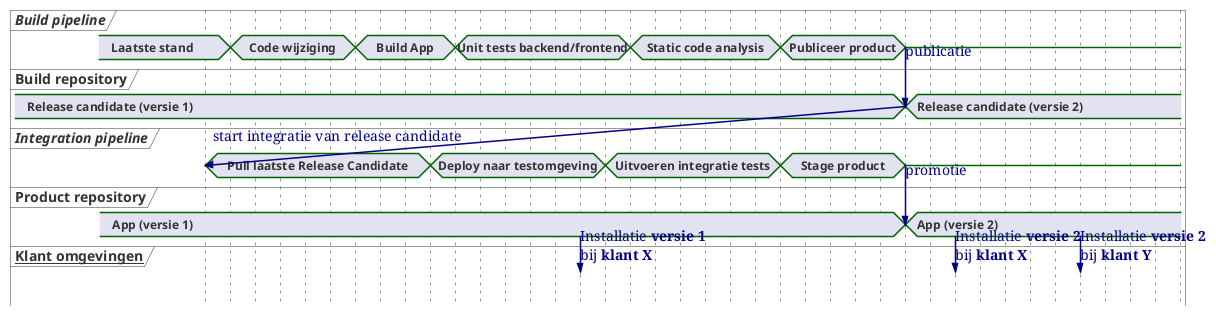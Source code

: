 @startuml
hide time-axis
scale 1 as 25 pixels
concise "//Build pipeline//" as build
concise "**Build repository**" as dev
concise "//Integration pipeline//" as ci
concise "**Product repository**" as master
concise "**__Klant omgevingen__**" as production

build is "Laatste stand"
dev is "Release candidate (versie 1)"
master is "App (versie 1)"

@1
build is "Code wijziging"
@6
build is "Build App"
@10
build is "Unit tests backend/frontend"
@17
build is "Static code analysis"
@23
build is "Publiceer product"
@28
build is {-}
build -> dev: publicatie\n\n

@28
dev is "Release candidate (versie 2)"

dev --> ci@0: start integratie van release candidate\n
@0
ci is "Pull laatste Release Candidate"
@9
ci is "Deploy naar testomgeving"
@16
ci is "Uitvoeren integratie tests"
@23
ci is "Stage product"
@28
ci is {-}
ci -> master: promotie\n\n

@28
master is "App (versie 2)"

@15
master -> production : Installatie **versie 1**\nbij **klant X**
@30
master -> production : Installatie **versie 2**\nbij **klant X**
@35
master -> production : Installatie **versie 2**\nbij **klant Y**

@38

@enduml